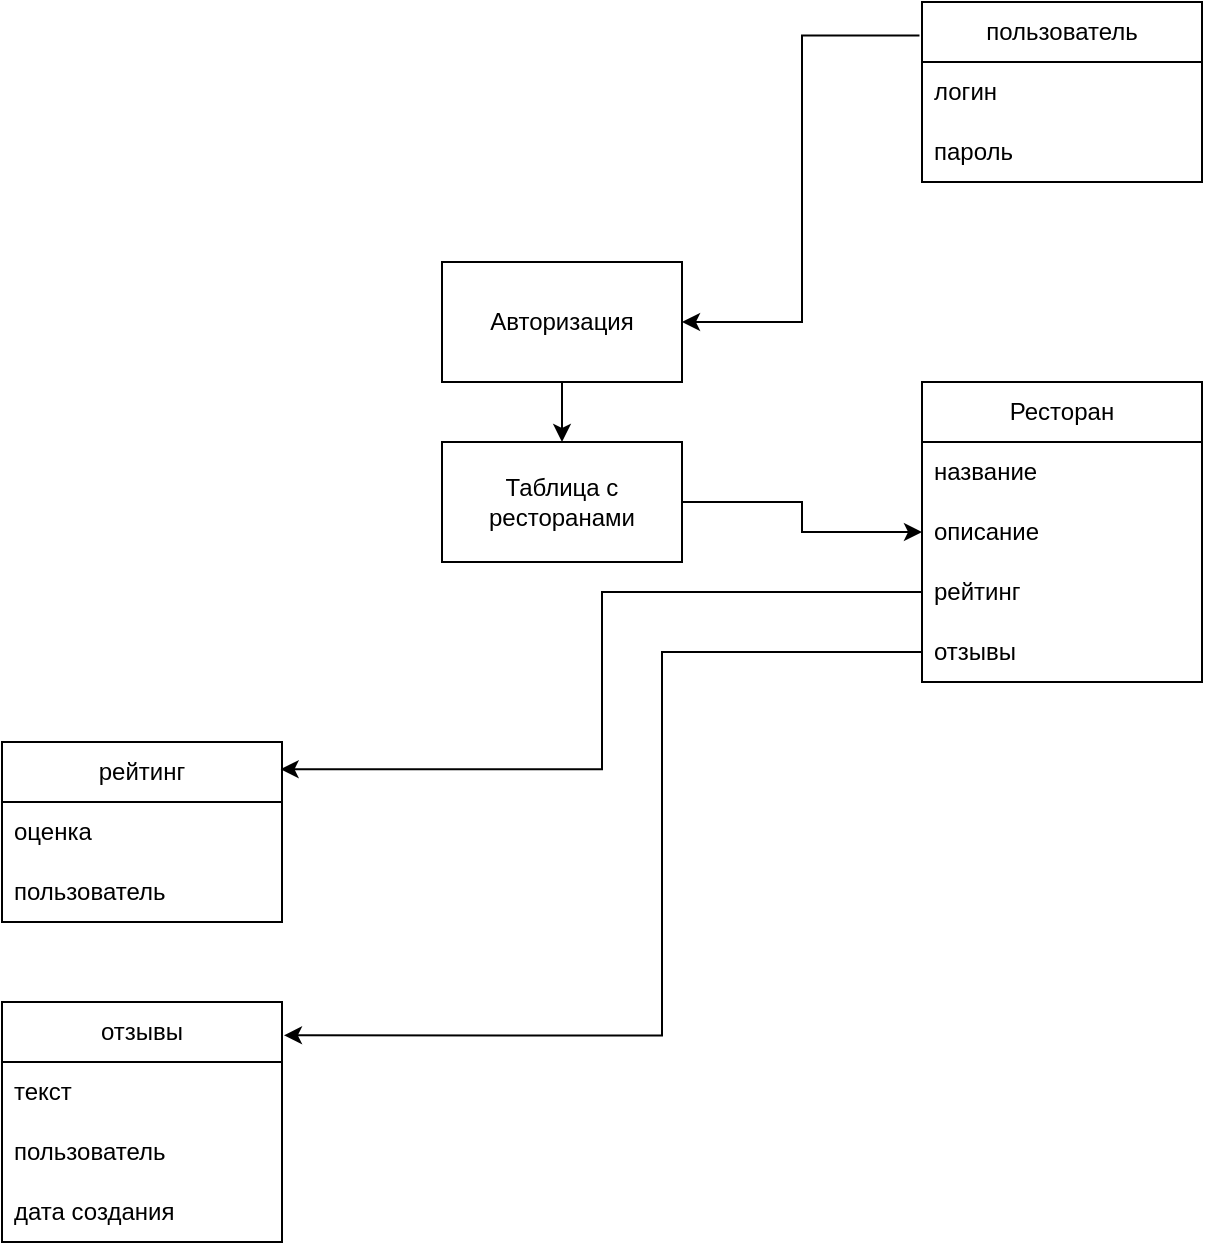 <mxfile version="24.4.8" type="github">
  <diagram name="Страница — 1" id="QzRIEfqvXnZWjiqA0EuB">
    <mxGraphModel dx="1185" dy="647" grid="1" gridSize="10" guides="1" tooltips="1" connect="1" arrows="1" fold="1" page="1" pageScale="1" pageWidth="827" pageHeight="1169" math="0" shadow="0">
      <root>
        <mxCell id="0" />
        <mxCell id="1" parent="0" />
        <mxCell id="5ojfet6p8pjz1Nspdgpi-1" value="Авторизация" style="rounded=0;whiteSpace=wrap;html=1;" vertex="1" parent="1">
          <mxGeometry x="250" y="260" width="120" height="60" as="geometry" />
        </mxCell>
        <mxCell id="5ojfet6p8pjz1Nspdgpi-12" style="edgeStyle=orthogonalEdgeStyle;rounded=0;orthogonalLoop=1;jettySize=auto;html=1;" edge="1" parent="1" source="5ojfet6p8pjz1Nspdgpi-2" target="5ojfet6p8pjz1Nspdgpi-7">
          <mxGeometry relative="1" as="geometry" />
        </mxCell>
        <mxCell id="5ojfet6p8pjz1Nspdgpi-2" value="Таблица с ресторанами" style="rounded=0;whiteSpace=wrap;html=1;" vertex="1" parent="1">
          <mxGeometry x="250" y="350" width="120" height="60" as="geometry" />
        </mxCell>
        <mxCell id="5ojfet6p8pjz1Nspdgpi-3" value="" style="endArrow=classic;html=1;rounded=0;exitX=0.5;exitY=1;exitDx=0;exitDy=0;" edge="1" parent="1" source="5ojfet6p8pjz1Nspdgpi-1">
          <mxGeometry width="50" height="50" relative="1" as="geometry">
            <mxPoint x="300" y="310" as="sourcePoint" />
            <mxPoint x="310" y="350" as="targetPoint" />
          </mxGeometry>
        </mxCell>
        <mxCell id="5ojfet6p8pjz1Nspdgpi-7" value="Ресторан" style="swimlane;fontStyle=0;childLayout=stackLayout;horizontal=1;startSize=30;horizontalStack=0;resizeParent=1;resizeParentMax=0;resizeLast=0;collapsible=1;marginBottom=0;whiteSpace=wrap;html=1;" vertex="1" parent="1">
          <mxGeometry x="490" y="320" width="140" height="150" as="geometry" />
        </mxCell>
        <mxCell id="5ojfet6p8pjz1Nspdgpi-8" value="название" style="text;strokeColor=none;fillColor=none;align=left;verticalAlign=middle;spacingLeft=4;spacingRight=4;overflow=hidden;points=[[0,0.5],[1,0.5]];portConstraint=eastwest;rotatable=0;whiteSpace=wrap;html=1;" vertex="1" parent="5ojfet6p8pjz1Nspdgpi-7">
          <mxGeometry y="30" width="140" height="30" as="geometry" />
        </mxCell>
        <mxCell id="5ojfet6p8pjz1Nspdgpi-55" value="описание" style="text;strokeColor=none;fillColor=none;align=left;verticalAlign=middle;spacingLeft=4;spacingRight=4;overflow=hidden;points=[[0,0.5],[1,0.5]];portConstraint=eastwest;rotatable=0;whiteSpace=wrap;html=1;" vertex="1" parent="5ojfet6p8pjz1Nspdgpi-7">
          <mxGeometry y="60" width="140" height="30" as="geometry" />
        </mxCell>
        <mxCell id="5ojfet6p8pjz1Nspdgpi-9" value="рейтинг" style="text;strokeColor=none;fillColor=none;align=left;verticalAlign=middle;spacingLeft=4;spacingRight=4;overflow=hidden;points=[[0,0.5],[1,0.5]];portConstraint=eastwest;rotatable=0;whiteSpace=wrap;html=1;" vertex="1" parent="5ojfet6p8pjz1Nspdgpi-7">
          <mxGeometry y="90" width="140" height="30" as="geometry" />
        </mxCell>
        <mxCell id="5ojfet6p8pjz1Nspdgpi-10" value="отзывы" style="text;strokeColor=none;fillColor=none;align=left;verticalAlign=middle;spacingLeft=4;spacingRight=4;overflow=hidden;points=[[0,0.5],[1,0.5]];portConstraint=eastwest;rotatable=0;whiteSpace=wrap;html=1;" vertex="1" parent="5ojfet6p8pjz1Nspdgpi-7">
          <mxGeometry y="120" width="140" height="30" as="geometry" />
        </mxCell>
        <mxCell id="5ojfet6p8pjz1Nspdgpi-13" value="пользователь" style="swimlane;fontStyle=0;childLayout=stackLayout;horizontal=1;startSize=30;horizontalStack=0;resizeParent=1;resizeParentMax=0;resizeLast=0;collapsible=1;marginBottom=0;whiteSpace=wrap;html=1;" vertex="1" parent="1">
          <mxGeometry x="490" y="130" width="140" height="90" as="geometry" />
        </mxCell>
        <mxCell id="5ojfet6p8pjz1Nspdgpi-14" value="логин" style="text;strokeColor=none;fillColor=none;align=left;verticalAlign=middle;spacingLeft=4;spacingRight=4;overflow=hidden;points=[[0,0.5],[1,0.5]];portConstraint=eastwest;rotatable=0;whiteSpace=wrap;html=1;" vertex="1" parent="5ojfet6p8pjz1Nspdgpi-13">
          <mxGeometry y="30" width="140" height="30" as="geometry" />
        </mxCell>
        <mxCell id="5ojfet6p8pjz1Nspdgpi-16" value="пароль" style="text;strokeColor=none;fillColor=none;align=left;verticalAlign=middle;spacingLeft=4;spacingRight=4;overflow=hidden;points=[[0,0.5],[1,0.5]];portConstraint=eastwest;rotatable=0;whiteSpace=wrap;html=1;" vertex="1" parent="5ojfet6p8pjz1Nspdgpi-13">
          <mxGeometry y="60" width="140" height="30" as="geometry" />
        </mxCell>
        <mxCell id="5ojfet6p8pjz1Nspdgpi-17" style="edgeStyle=orthogonalEdgeStyle;rounded=0;orthogonalLoop=1;jettySize=auto;html=1;entryX=1;entryY=0.5;entryDx=0;entryDy=0;exitX=-0.009;exitY=0.186;exitDx=0;exitDy=0;exitPerimeter=0;" edge="1" parent="1" source="5ojfet6p8pjz1Nspdgpi-13" target="5ojfet6p8pjz1Nspdgpi-1">
          <mxGeometry relative="1" as="geometry" />
        </mxCell>
        <mxCell id="5ojfet6p8pjz1Nspdgpi-60" value="рейтинг" style="swimlane;fontStyle=0;childLayout=stackLayout;horizontal=1;startSize=30;horizontalStack=0;resizeParent=1;resizeParentMax=0;resizeLast=0;collapsible=1;marginBottom=0;whiteSpace=wrap;html=1;" vertex="1" parent="1">
          <mxGeometry x="30" y="500" width="140" height="90" as="geometry" />
        </mxCell>
        <mxCell id="5ojfet6p8pjz1Nspdgpi-61" value="оценка" style="text;strokeColor=none;fillColor=none;align=left;verticalAlign=middle;spacingLeft=4;spacingRight=4;overflow=hidden;points=[[0,0.5],[1,0.5]];portConstraint=eastwest;rotatable=0;whiteSpace=wrap;html=1;" vertex="1" parent="5ojfet6p8pjz1Nspdgpi-60">
          <mxGeometry y="30" width="140" height="30" as="geometry" />
        </mxCell>
        <mxCell id="5ojfet6p8pjz1Nspdgpi-62" value="пользователь" style="text;strokeColor=none;fillColor=none;align=left;verticalAlign=middle;spacingLeft=4;spacingRight=4;overflow=hidden;points=[[0,0.5],[1,0.5]];portConstraint=eastwest;rotatable=0;whiteSpace=wrap;html=1;" vertex="1" parent="5ojfet6p8pjz1Nspdgpi-60">
          <mxGeometry y="60" width="140" height="30" as="geometry" />
        </mxCell>
        <mxCell id="5ojfet6p8pjz1Nspdgpi-65" value="отзывы" style="swimlane;fontStyle=0;childLayout=stackLayout;horizontal=1;startSize=30;horizontalStack=0;resizeParent=1;resizeParentMax=0;resizeLast=0;collapsible=1;marginBottom=0;whiteSpace=wrap;html=1;" vertex="1" parent="1">
          <mxGeometry x="30" y="630" width="140" height="120" as="geometry" />
        </mxCell>
        <mxCell id="5ojfet6p8pjz1Nspdgpi-66" value="текст" style="text;strokeColor=none;fillColor=none;align=left;verticalAlign=middle;spacingLeft=4;spacingRight=4;overflow=hidden;points=[[0,0.5],[1,0.5]];portConstraint=eastwest;rotatable=0;whiteSpace=wrap;html=1;" vertex="1" parent="5ojfet6p8pjz1Nspdgpi-65">
          <mxGeometry y="30" width="140" height="30" as="geometry" />
        </mxCell>
        <mxCell id="5ojfet6p8pjz1Nspdgpi-67" value="пользователь" style="text;strokeColor=none;fillColor=none;align=left;verticalAlign=middle;spacingLeft=4;spacingRight=4;overflow=hidden;points=[[0,0.5],[1,0.5]];portConstraint=eastwest;rotatable=0;whiteSpace=wrap;html=1;" vertex="1" parent="5ojfet6p8pjz1Nspdgpi-65">
          <mxGeometry y="60" width="140" height="30" as="geometry" />
        </mxCell>
        <mxCell id="5ojfet6p8pjz1Nspdgpi-68" value="дата создания" style="text;strokeColor=none;fillColor=none;align=left;verticalAlign=middle;spacingLeft=4;spacingRight=4;overflow=hidden;points=[[0,0.5],[1,0.5]];portConstraint=eastwest;rotatable=0;whiteSpace=wrap;html=1;" vertex="1" parent="5ojfet6p8pjz1Nspdgpi-65">
          <mxGeometry y="90" width="140" height="30" as="geometry" />
        </mxCell>
        <mxCell id="5ojfet6p8pjz1Nspdgpi-72" style="edgeStyle=orthogonalEdgeStyle;rounded=0;orthogonalLoop=1;jettySize=auto;html=1;entryX=0.995;entryY=0.151;entryDx=0;entryDy=0;entryPerimeter=0;" edge="1" parent="1" source="5ojfet6p8pjz1Nspdgpi-9" target="5ojfet6p8pjz1Nspdgpi-60">
          <mxGeometry relative="1" as="geometry" />
        </mxCell>
        <mxCell id="5ojfet6p8pjz1Nspdgpi-73" style="edgeStyle=orthogonalEdgeStyle;rounded=0;orthogonalLoop=1;jettySize=auto;html=1;entryX=1.007;entryY=0.139;entryDx=0;entryDy=0;entryPerimeter=0;" edge="1" parent="1" source="5ojfet6p8pjz1Nspdgpi-10" target="5ojfet6p8pjz1Nspdgpi-65">
          <mxGeometry relative="1" as="geometry">
            <Array as="points">
              <mxPoint x="360" y="455" />
              <mxPoint x="360" y="647" />
            </Array>
          </mxGeometry>
        </mxCell>
      </root>
    </mxGraphModel>
  </diagram>
</mxfile>
